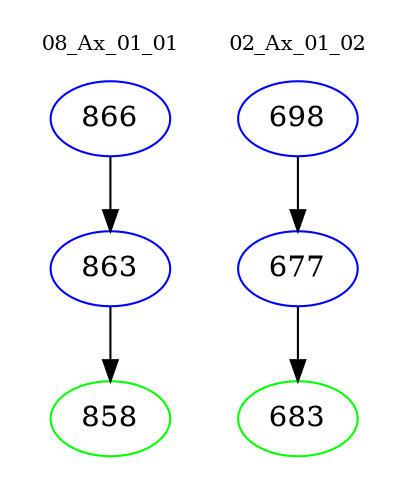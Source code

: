 digraph{
subgraph cluster_0 {
color = white
label = "08_Ax_01_01";
fontsize=10;
T0_866 [label="866", color="blue"]
T0_866 -> T0_863 [color="black"]
T0_863 [label="863", color="blue"]
T0_863 -> T0_858 [color="black"]
T0_858 [label="858", color="green"]
}
subgraph cluster_1 {
color = white
label = "02_Ax_01_02";
fontsize=10;
T1_698 [label="698", color="blue"]
T1_698 -> T1_677 [color="black"]
T1_677 [label="677", color="blue"]
T1_677 -> T1_683 [color="black"]
T1_683 [label="683", color="green"]
}
}
